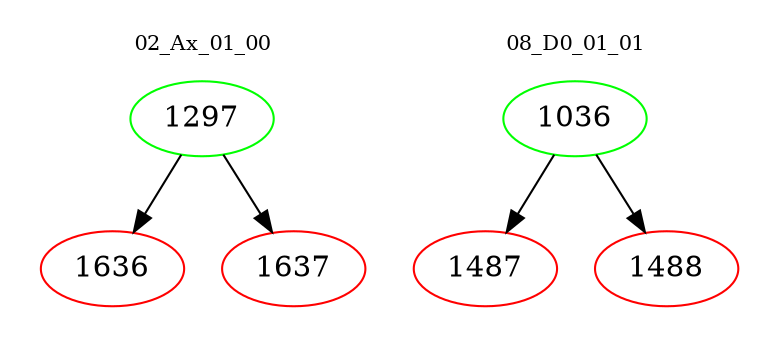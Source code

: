 digraph{
subgraph cluster_0 {
color = white
label = "02_Ax_01_00";
fontsize=10;
T0_1297 [label="1297", color="green"]
T0_1297 -> T0_1636 [color="black"]
T0_1636 [label="1636", color="red"]
T0_1297 -> T0_1637 [color="black"]
T0_1637 [label="1637", color="red"]
}
subgraph cluster_1 {
color = white
label = "08_D0_01_01";
fontsize=10;
T1_1036 [label="1036", color="green"]
T1_1036 -> T1_1487 [color="black"]
T1_1487 [label="1487", color="red"]
T1_1036 -> T1_1488 [color="black"]
T1_1488 [label="1488", color="red"]
}
}
